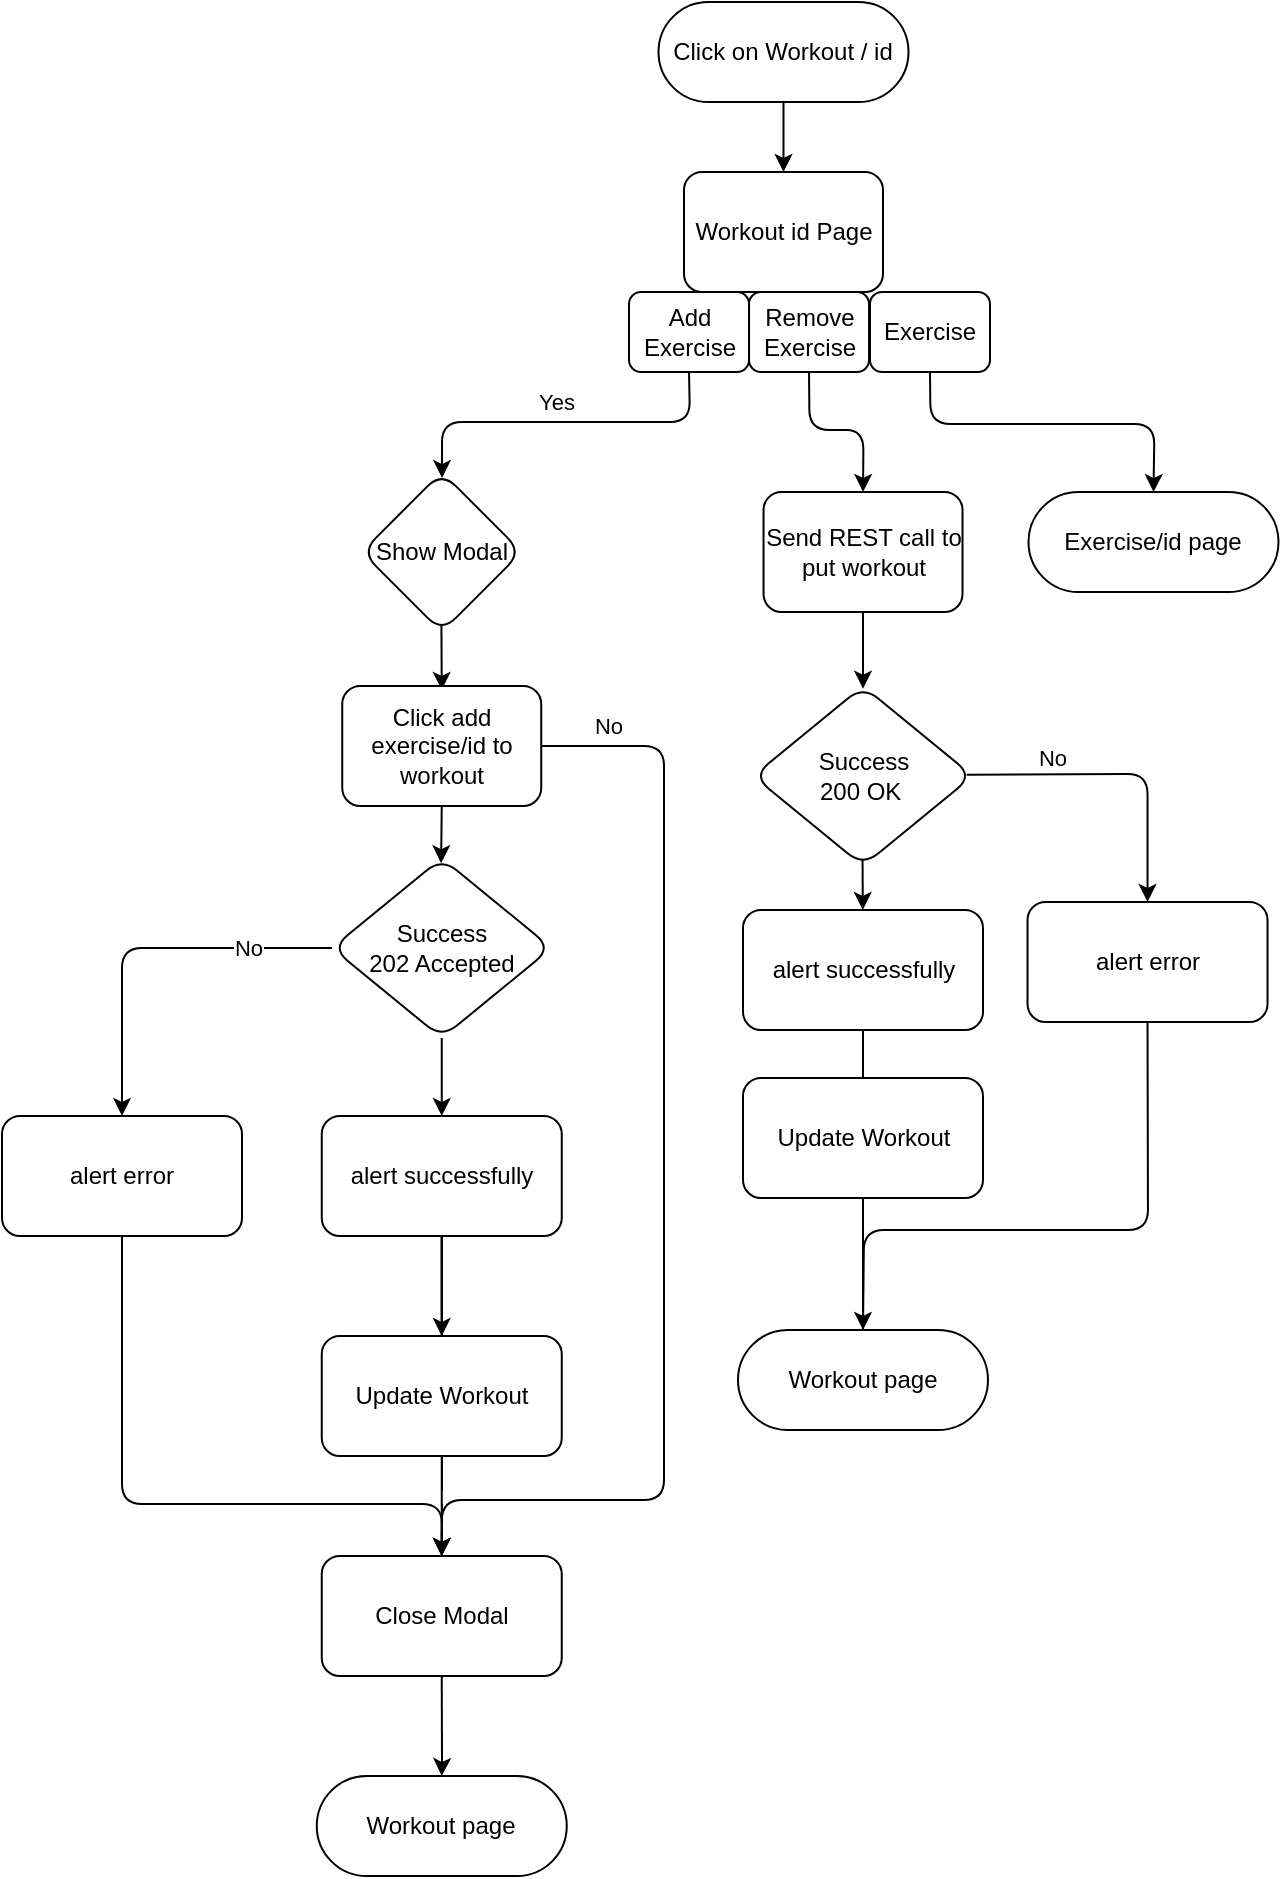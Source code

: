 <mxfile>
    <diagram id="hH-F4-SFHgtsGaRmMaDD" name="Page-1">
        <mxGraphModel dx="991" dy="758" grid="0" gridSize="10" guides="1" tooltips="1" connect="1" arrows="1" fold="1" page="1" pageScale="1" pageWidth="850" pageHeight="1100" background="#ffffff" math="0" shadow="0">
            <root>
                <mxCell id="0"/>
                <mxCell id="1" parent="0"/>
                <mxCell id="3" style="edgeStyle=none;sketch=0;jumpStyle=none;html=1;endArrow=classic;endFill=1;exitX=0.5;exitY=1;exitDx=0;exitDy=0;entryX=0.5;entryY=0;entryDx=0;entryDy=0;" edge="1" parent="1" source="4" target="5">
                    <mxGeometry relative="1" as="geometry">
                        <mxPoint x="716.472" y="287.259" as="targetPoint"/>
                        <Array as="points">
                            <mxPoint x="483.25" y="241"/>
                            <mxPoint x="595.25" y="241"/>
                        </Array>
                    </mxGeometry>
                </mxCell>
                <mxCell id="4" value="Exercise" style="whiteSpace=wrap;html=1;rounded=1;" vertex="1" parent="1">
                    <mxGeometry x="453" y="175" width="60" height="40" as="geometry"/>
                </mxCell>
                <mxCell id="5" value="Exercise/id page" style="rounded=1;whiteSpace=wrap;html=1;arcSize=50;" vertex="1" parent="1">
                    <mxGeometry x="532.25" y="275" width="125" height="50" as="geometry"/>
                </mxCell>
                <mxCell id="6" value="Click on Workout / id" style="rounded=1;whiteSpace=wrap;html=1;arcSize=50;" vertex="1" parent="1">
                    <mxGeometry x="347.25" y="30" width="125" height="50" as="geometry"/>
                </mxCell>
                <mxCell id="7" value="" style="edgeStyle=none;html=1;endArrow=classic;endFill=1;entryX=0.5;entryY=0;entryDx=0;entryDy=0;" edge="1" parent="1" source="6">
                    <mxGeometry relative="1" as="geometry">
                        <mxPoint x="410.5" y="80" as="sourcePoint"/>
                        <mxPoint x="409.75" y="115" as="targetPoint"/>
                    </mxGeometry>
                </mxCell>
                <mxCell id="8" value="Workout id Page" style="whiteSpace=wrap;html=1;rounded=1;" vertex="1" parent="1">
                    <mxGeometry x="360" y="115" width="99.5" height="60" as="geometry"/>
                </mxCell>
                <mxCell id="9" style="edgeStyle=none;html=1;entryX=0.5;entryY=0;entryDx=0;entryDy=0;exitX=0.5;exitY=1;exitDx=0;exitDy=0;" edge="1" parent="1" source="10" target="12">
                    <mxGeometry relative="1" as="geometry">
                        <mxPoint x="422.51" y="245.0" as="targetPoint"/>
                        <Array as="points">
                            <mxPoint x="422.76" y="244"/>
                            <mxPoint x="449.76" y="244"/>
                        </Array>
                    </mxGeometry>
                </mxCell>
                <mxCell id="10" value="Remove&lt;br&gt;Exercise" style="whiteSpace=wrap;html=1;rounded=1;" vertex="1" parent="1">
                    <mxGeometry x="392.51" y="175" width="60" height="40" as="geometry"/>
                </mxCell>
                <mxCell id="11" style="edgeStyle=none;html=1;exitX=0.5;exitY=1;exitDx=0;exitDy=0;entryX=0.5;entryY=0.026;entryDx=0;entryDy=0;entryPerimeter=0;" edge="1" parent="1" source="12">
                    <mxGeometry relative="1" as="geometry">
                        <mxPoint x="449.505" y="373.34" as="targetPoint"/>
                    </mxGeometry>
                </mxCell>
                <mxCell id="12" value="Send REST call to put workout" style="whiteSpace=wrap;html=1;rounded=1;" vertex="1" parent="1">
                    <mxGeometry x="399.76" y="275" width="99.5" height="60" as="geometry"/>
                </mxCell>
                <mxCell id="13" style="edgeStyle=none;sketch=0;jumpStyle=none;html=1;endArrow=classic;endFill=1;exitX=0.498;exitY=0.962;exitDx=0;exitDy=0;exitPerimeter=0;" edge="1" parent="1" target="18">
                    <mxGeometry relative="1" as="geometry">
                        <mxPoint x="449.285" y="457.58" as="sourcePoint"/>
                    </mxGeometry>
                </mxCell>
                <mxCell id="14" value="No" style="edgeStyle=none;sketch=0;jumpStyle=none;html=1;entryX=0.5;entryY=0;entryDx=0;entryDy=0;endArrow=classic;endFill=1;exitX=0.972;exitY=0.504;exitDx=0;exitDy=0;exitPerimeter=0;" edge="1" parent="1" target="16">
                    <mxGeometry x="-0.447" y="8" relative="1" as="geometry">
                        <mxPoint x="501.307" y="416.36" as="sourcePoint"/>
                        <Array as="points">
                            <mxPoint x="591.76" y="416"/>
                        </Array>
                        <mxPoint as="offset"/>
                    </mxGeometry>
                </mxCell>
                <mxCell id="15" style="edgeStyle=none;sketch=0;jumpStyle=none;html=1;entryX=0.5;entryY=0;entryDx=0;entryDy=0;endArrow=none;endFill=0;exitX=0.5;exitY=1;exitDx=0;exitDy=0;" edge="1" parent="1" source="16" target="19">
                    <mxGeometry relative="1" as="geometry">
                        <Array as="points">
                            <mxPoint x="592" y="644"/>
                            <mxPoint x="450" y="644"/>
                        </Array>
                    </mxGeometry>
                </mxCell>
                <mxCell id="16" value="alert error" style="whiteSpace=wrap;html=1;rounded=1;" vertex="1" parent="1">
                    <mxGeometry x="531.76" y="480" width="120" height="60" as="geometry"/>
                </mxCell>
                <mxCell id="17" style="edgeStyle=none;sketch=0;jumpStyle=none;html=1;endArrow=classic;endFill=1;startArrow=none;exitX=0.5;exitY=1;exitDx=0;exitDy=0;entryX=0.5;entryY=0;entryDx=0;entryDy=0;" edge="1" parent="1" source="21" target="19">
                    <mxGeometry relative="1" as="geometry">
                        <mxPoint x="450.38" y="628.0" as="sourcePoint"/>
                        <mxPoint x="449.017" y="694" as="targetPoint"/>
                    </mxGeometry>
                </mxCell>
                <mxCell id="18" value="alert successfully" style="whiteSpace=wrap;html=1;rounded=1;" vertex="1" parent="1">
                    <mxGeometry x="389.5" y="484" width="120" height="60" as="geometry"/>
                </mxCell>
                <mxCell id="19" value="Workout page" style="rounded=1;whiteSpace=wrap;html=1;arcSize=50;" vertex="1" parent="1">
                    <mxGeometry x="387" y="694" width="125" height="50" as="geometry"/>
                </mxCell>
                <mxCell id="20" value="Success&lt;br&gt;200 OK&amp;nbsp;" style="rhombus;whiteSpace=wrap;html=1;rounded=1;" vertex="1" parent="1">
                    <mxGeometry x="394.63" y="372" width="109.75" height="90" as="geometry"/>
                </mxCell>
                <mxCell id="21" value="Update Workout" style="rounded=1;whiteSpace=wrap;html=1;" vertex="1" parent="1">
                    <mxGeometry x="389.5" y="568" width="120" height="60" as="geometry"/>
                </mxCell>
                <mxCell id="22" value="" style="edgeStyle=none;sketch=0;jumpStyle=none;html=1;endArrow=none;endFill=1;entryX=0.5;entryY=0;entryDx=0;entryDy=0;" edge="1" parent="1" source="18" target="21">
                    <mxGeometry relative="1" as="geometry">
                        <mxPoint x="449.5" y="544" as="sourcePoint"/>
                        <mxPoint x="449.5" y="694" as="targetPoint"/>
                    </mxGeometry>
                </mxCell>
                <mxCell id="23" value="Yes" style="edgeStyle=none;sketch=0;jumpStyle=none;html=1;entryX=0.502;entryY=0.038;entryDx=0;entryDy=0;endArrow=classic;endFill=1;exitX=0.5;exitY=1;exitDx=0;exitDy=0;entryPerimeter=0;" edge="1" parent="1" source="24" target="31">
                    <mxGeometry x="0.046" y="-10" relative="1" as="geometry">
                        <Array as="points">
                            <mxPoint x="363" y="240"/>
                            <mxPoint x="239" y="240"/>
                        </Array>
                        <mxPoint as="offset"/>
                    </mxGeometry>
                </mxCell>
                <mxCell id="24" value="Add Exercise" style="whiteSpace=wrap;html=1;rounded=1;" vertex="1" parent="1">
                    <mxGeometry x="332.51" y="175" width="60" height="40" as="geometry"/>
                </mxCell>
                <mxCell id="25" style="edgeStyle=none;html=1;entryX=0.5;entryY=0;entryDx=0;entryDy=0;exitX=0.498;exitY=0.956;exitDx=0;exitDy=0;exitPerimeter=0;" edge="1" parent="1" source="31">
                    <mxGeometry relative="1" as="geometry">
                        <mxPoint x="282.062" y="352" as="sourcePoint"/>
                        <mxPoint x="238.88" y="374" as="targetPoint"/>
                    </mxGeometry>
                </mxCell>
                <mxCell id="26" style="edgeStyle=none;html=1;entryX=0.497;entryY=0.029;entryDx=0;entryDy=0;entryPerimeter=0;exitX=0.5;exitY=1;exitDx=0;exitDy=0;startArrow=none;" edge="1" parent="1" source="40" target="30">
                    <mxGeometry relative="1" as="geometry">
                        <mxPoint x="238.88" y="428.0" as="sourcePoint"/>
                    </mxGeometry>
                </mxCell>
                <mxCell id="27" style="edgeStyle=none;html=1;exitX=0.501;exitY=0.971;exitDx=0;exitDy=0;entryX=0.5;entryY=0;entryDx=0;entryDy=0;exitPerimeter=0;startArrow=none;" edge="1" parent="1" source="41" target="35">
                    <mxGeometry relative="1" as="geometry">
                        <mxPoint x="454.25" y="692" as="targetPoint"/>
                        <Array as="points">
                            <mxPoint x="239" y="779"/>
                        </Array>
                    </mxGeometry>
                </mxCell>
                <mxCell id="28" value="No" style="edgeStyle=none;sketch=0;jumpStyle=arc;html=1;exitX=0;exitY=0.5;exitDx=0;exitDy=0;entryX=0.5;entryY=0;entryDx=0;entryDy=0;endArrow=classic;endFill=1;" edge="1" parent="1" source="30" target="33">
                    <mxGeometry x="-0.551" relative="1" as="geometry">
                        <Array as="points">
                            <mxPoint x="79" y="503"/>
                        </Array>
                        <mxPoint as="offset"/>
                    </mxGeometry>
                </mxCell>
                <mxCell id="29" style="edgeStyle=none;sketch=0;jumpStyle=none;html=1;exitX=0.5;exitY=1;exitDx=0;exitDy=0;endArrow=classic;endFill=1;" edge="1" parent="1" source="30" target="35">
                    <mxGeometry relative="1" as="geometry"/>
                </mxCell>
                <mxCell id="30" value="Success&lt;br&gt;202 Accepted" style="rhombus;whiteSpace=wrap;html=1;rounded=1;" vertex="1" parent="1">
                    <mxGeometry x="184" y="458" width="109.75" height="90" as="geometry"/>
                </mxCell>
                <mxCell id="31" value="Show Modal" style="rhombus;whiteSpace=wrap;html=1;rounded=1;" vertex="1" parent="1">
                    <mxGeometry x="198.87" y="265" width="80" height="80" as="geometry"/>
                </mxCell>
                <mxCell id="32" style="edgeStyle=none;sketch=0;jumpStyle=none;html=1;endArrow=classic;endFill=1;entryX=0.5;entryY=0;entryDx=0;entryDy=0;" edge="1" parent="1" source="33" target="43">
                    <mxGeometry relative="1" as="geometry">
                        <mxPoint x="281" y="781" as="targetPoint"/>
                        <Array as="points">
                            <mxPoint x="79" y="781"/>
                            <mxPoint x="239" y="781"/>
                        </Array>
                    </mxGeometry>
                </mxCell>
                <mxCell id="33" value="alert error" style="whiteSpace=wrap;html=1;rounded=1;" vertex="1" parent="1">
                    <mxGeometry x="19" y="587" width="120" height="60" as="geometry"/>
                </mxCell>
                <mxCell id="34" style="edgeStyle=none;sketch=0;jumpStyle=arc;html=1;exitX=0.5;exitY=1;exitDx=0;exitDy=0;entryX=0.5;entryY=0;entryDx=0;entryDy=0;endArrow=classic;endFill=1;" edge="1" parent="1" source="35" target="41">
                    <mxGeometry relative="1" as="geometry"/>
                </mxCell>
                <mxCell id="35" value="alert successfully" style="whiteSpace=wrap;html=1;rounded=1;" vertex="1" parent="1">
                    <mxGeometry x="178.88" y="587" width="120" height="60" as="geometry"/>
                </mxCell>
                <mxCell id="36" style="edgeStyle=none;sketch=0;jumpStyle=none;html=1;entryX=0.5;entryY=0;entryDx=0;entryDy=0;endArrow=classic;endFill=1;" edge="1" parent="1" target="43">
                    <mxGeometry relative="1" as="geometry">
                        <mxPoint x="239" y="781" as="sourcePoint"/>
                    </mxGeometry>
                </mxCell>
                <mxCell id="37" value="Workout page" style="rounded=1;whiteSpace=wrap;html=1;arcSize=50;" vertex="1" parent="1">
                    <mxGeometry x="176.38" y="917" width="125" height="50" as="geometry"/>
                </mxCell>
                <mxCell id="38" value="" style="edgeStyle=none;sketch=0;jumpStyle=arc;html=1;entryX=0.5;entryY=0;entryDx=0;entryDy=0;endArrow=classic;endFill=1;exitX=0.5;exitY=1;exitDx=0;exitDy=0;startArrow=none;" edge="1" parent="1" source="43" target="37">
                    <mxGeometry relative="1" as="geometry">
                        <mxPoint x="238.88" y="894" as="sourcePoint"/>
                        <mxPoint x="315" y="940" as="targetPoint"/>
                        <Array as="points">
                            <mxPoint x="239" y="911"/>
                        </Array>
                    </mxGeometry>
                </mxCell>
                <mxCell id="39" value="No" style="edgeStyle=none;sketch=0;jumpStyle=none;html=1;endArrow=classic;endFill=1;exitX=1;exitY=0.5;exitDx=0;exitDy=0;entryX=0.5;entryY=0;entryDx=0;entryDy=0;" edge="1" parent="1" source="40" target="43">
                    <mxGeometry x="-0.884" y="10" relative="1" as="geometry">
                        <mxPoint x="351" y="742" as="targetPoint"/>
                        <Array as="points">
                            <mxPoint x="350" y="402"/>
                            <mxPoint x="350" y="779"/>
                            <mxPoint x="239" y="779"/>
                        </Array>
                        <mxPoint as="offset"/>
                    </mxGeometry>
                </mxCell>
                <mxCell id="40" value="Click add exercise/id to workout" style="whiteSpace=wrap;html=1;rounded=1;" vertex="1" parent="1">
                    <mxGeometry x="189.12" y="372" width="99.5" height="60" as="geometry"/>
                </mxCell>
                <mxCell id="41" value="Update Workout" style="rounded=1;whiteSpace=wrap;html=1;" vertex="1" parent="1">
                    <mxGeometry x="178.88" y="697" width="120" height="60" as="geometry"/>
                </mxCell>
                <mxCell id="42" value="" style="edgeStyle=none;html=1;exitX=0.5;exitY=1;exitDx=0;exitDy=0;entryX=0.5;entryY=0;entryDx=0;entryDy=0;endArrow=none;" edge="1" parent="1" source="35" target="41">
                    <mxGeometry relative="1" as="geometry">
                        <mxPoint x="238.88" y="587" as="targetPoint"/>
                        <Array as="points"/>
                        <mxPoint x="238.985" y="545.39" as="sourcePoint"/>
                    </mxGeometry>
                </mxCell>
                <mxCell id="43" value="Close Modal" style="rounded=1;whiteSpace=wrap;html=1;" vertex="1" parent="1">
                    <mxGeometry x="178.87" y="807" width="120" height="60" as="geometry"/>
                </mxCell>
                <mxCell id="44" value="" style="edgeStyle=none;sketch=0;jumpStyle=arc;html=1;entryX=0.5;entryY=0;entryDx=0;entryDy=0;endArrow=none;endFill=1;exitX=0.5;exitY=1;exitDx=0;exitDy=0;" edge="1" parent="1" source="41" target="43">
                    <mxGeometry relative="1" as="geometry">
                        <mxPoint x="238.88" y="757" as="sourcePoint"/>
                        <mxPoint x="315" y="940" as="targetPoint"/>
                        <Array as="points"/>
                    </mxGeometry>
                </mxCell>
            </root>
        </mxGraphModel>
    </diagram>
</mxfile>